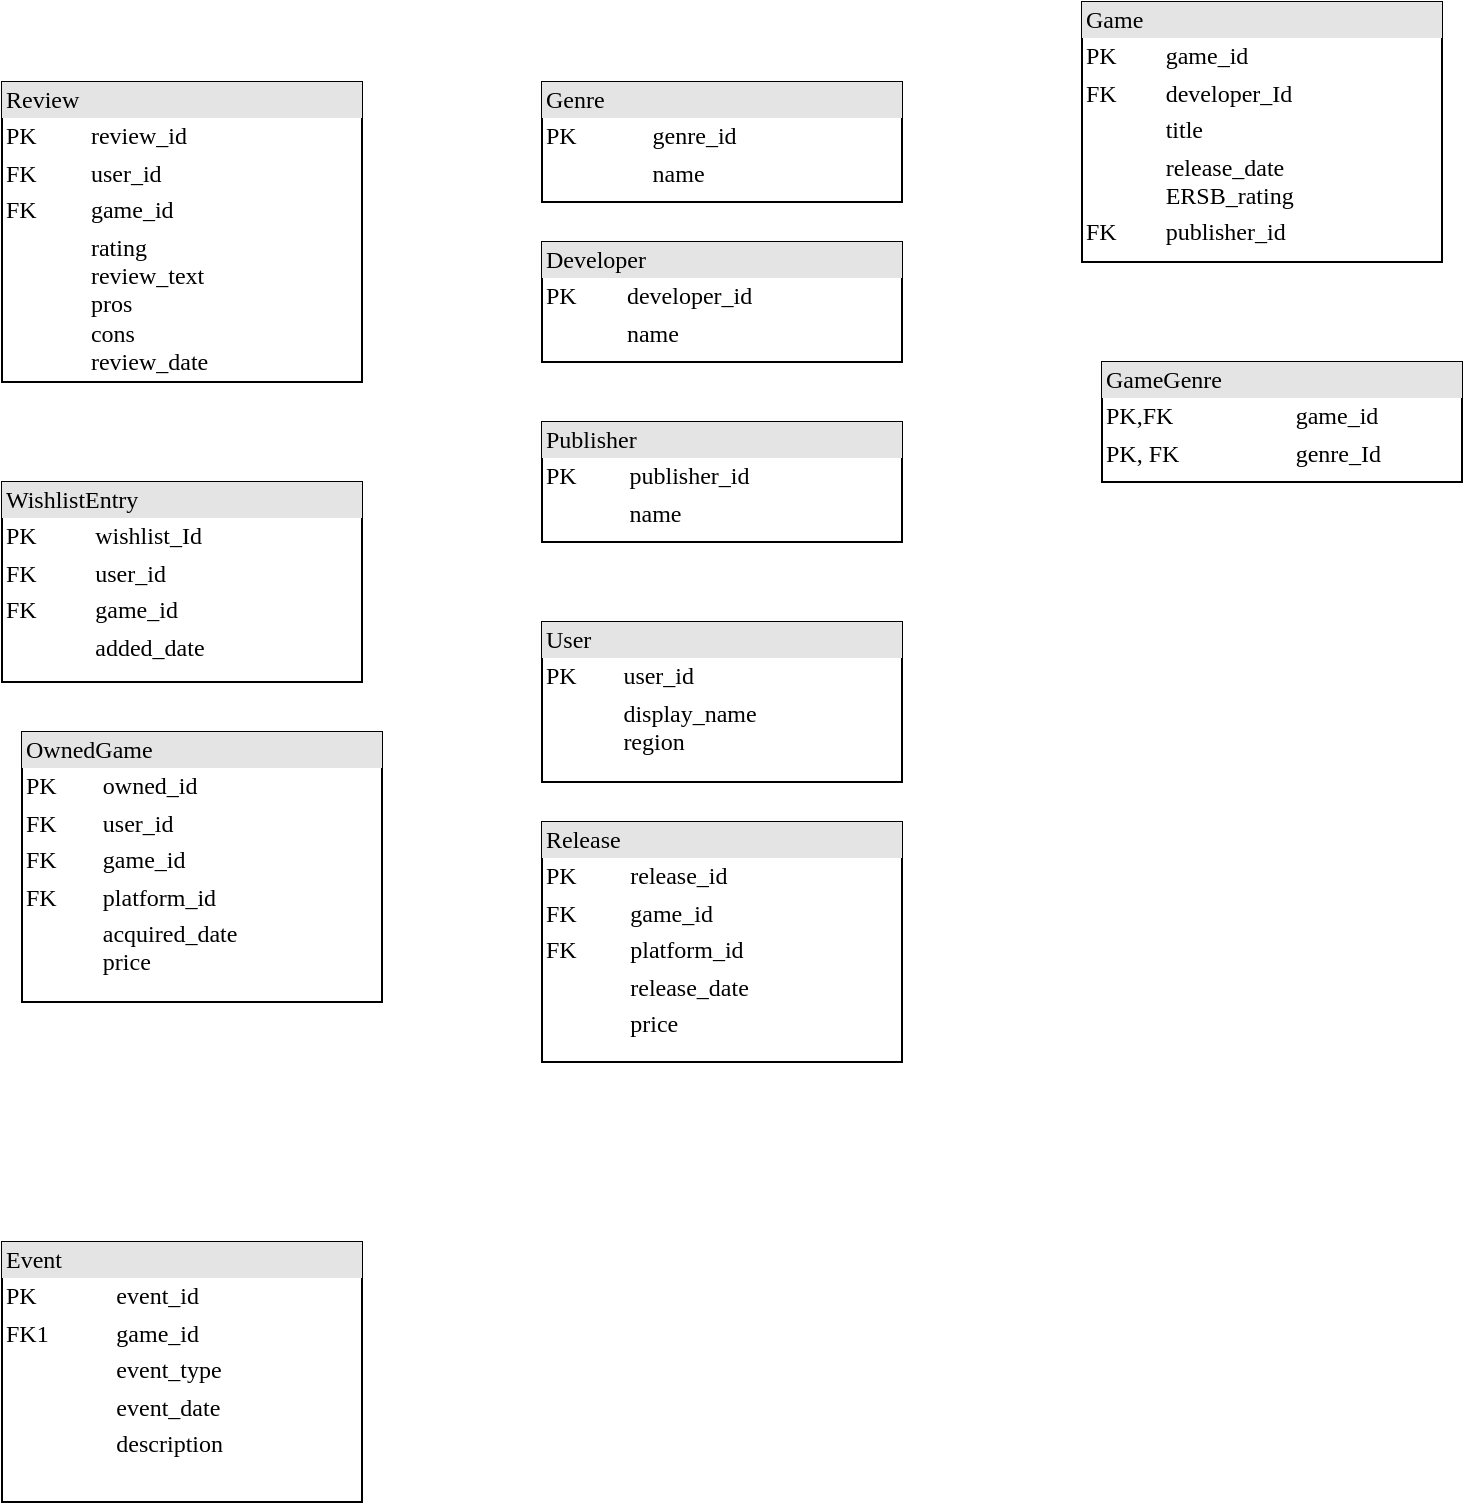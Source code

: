<mxfile version="28.2.7">
  <diagram name="Page-1" id="2ca16b54-16f6-2749-3443-fa8db7711227">
    <mxGraphModel dx="1042" dy="535" grid="1" gridSize="10" guides="1" tooltips="1" connect="1" arrows="1" fold="1" page="1" pageScale="1" pageWidth="1100" pageHeight="850" background="none" math="0" shadow="0">
      <root>
        <mxCell id="0" />
        <mxCell id="1" parent="0" />
        <mxCell id="2ed32ef02a7f4228-1" value="&lt;div style=&quot;box-sizing: border-box; width: 100%; background: rgb(228, 228, 228); padding: 2px;&quot;&gt;Review&lt;/div&gt;&lt;table style=&quot;width:100%;font-size:1em;&quot; cellpadding=&quot;2&quot; cellspacing=&quot;0&quot;&gt;&lt;tbody&gt;&lt;tr&gt;&lt;td&gt;PK&lt;/td&gt;&lt;td&gt;review_id&lt;/td&gt;&lt;/tr&gt;&lt;tr&gt;&lt;td&gt;FK&lt;/td&gt;&lt;td&gt;user_id&lt;/td&gt;&lt;/tr&gt;&lt;tr&gt;&lt;td&gt;FK&lt;/td&gt;&lt;td&gt;game_id&lt;/td&gt;&lt;/tr&gt;&lt;tr&gt;&lt;td&gt;&lt;/td&gt;&lt;td&gt;rating&lt;br&gt;review_text&lt;br&gt;pros&lt;br&gt;cons&lt;br&gt;review_date&lt;/td&gt;&lt;/tr&gt;&lt;/tbody&gt;&lt;/table&gt;" style="verticalAlign=top;align=left;overflow=fill;html=1;rounded=0;shadow=0;comic=0;labelBackgroundColor=none;strokeWidth=1;fontFamily=Verdana;fontSize=12" parent="1" vertex="1">
          <mxGeometry x="110" y="100" width="180" height="150" as="geometry" />
        </mxCell>
        <mxCell id="2ed32ef02a7f4228-3" value="&lt;div style=&quot;box-sizing: border-box; width: 100%; background: rgb(228, 228, 228); padding: 2px;&quot;&gt;Release&lt;/div&gt;&lt;table style=&quot;width: 100% ; font-size: 1em&quot; cellpadding=&quot;2&quot; cellspacing=&quot;0&quot;&gt;&lt;tbody&gt;&lt;tr&gt;&lt;td&gt;PK&lt;/td&gt;&lt;td&gt;release_id&lt;/td&gt;&lt;/tr&gt;&lt;tr&gt;&lt;td&gt;FK&lt;/td&gt;&lt;td&gt;game_id&lt;/td&gt;&lt;/tr&gt;&lt;tr&gt;&lt;td&gt;FK&lt;/td&gt;&lt;td&gt;platform_id&lt;/td&gt;&lt;/tr&gt;&lt;tr&gt;&lt;td&gt;&lt;/td&gt;&lt;td&gt;release_date&lt;/td&gt;&lt;/tr&gt;&lt;tr&gt;&lt;td&gt;&lt;br&gt;&lt;/td&gt;&lt;td&gt;price&lt;br&gt;&lt;/td&gt;&lt;/tr&gt;&lt;/tbody&gt;&lt;/table&gt;" style="verticalAlign=top;align=left;overflow=fill;html=1;rounded=0;shadow=0;comic=0;labelBackgroundColor=none;strokeWidth=1;fontFamily=Verdana;fontSize=12" parent="1" vertex="1">
          <mxGeometry x="380" y="470" width="180" height="120" as="geometry" />
        </mxCell>
        <mxCell id="2ed32ef02a7f4228-5" value="&lt;div style=&quot;box-sizing: border-box; width: 100%; background: rgb(228, 228, 228); padding: 2px;&quot;&gt;WishlistEntry&lt;/div&gt;&lt;table style=&quot;width:100%;font-size:1em;&quot; cellpadding=&quot;2&quot; cellspacing=&quot;0&quot;&gt;&lt;tbody&gt;&lt;tr&gt;&lt;td&gt;PK&lt;/td&gt;&lt;td&gt;wishlist_Id&lt;/td&gt;&lt;/tr&gt;&lt;tr&gt;&lt;td&gt;FK&lt;/td&gt;&lt;td&gt;user_id&lt;/td&gt;&lt;/tr&gt;&lt;tr&gt;&lt;td&gt;FK&lt;/td&gt;&lt;td&gt;game_id&lt;/td&gt;&lt;/tr&gt;&lt;tr&gt;&lt;td&gt;&lt;/td&gt;&lt;td&gt;added_date&lt;/td&gt;&lt;/tr&gt;&lt;/tbody&gt;&lt;/table&gt;" style="verticalAlign=top;align=left;overflow=fill;html=1;rounded=0;shadow=0;comic=0;labelBackgroundColor=none;strokeWidth=1;fontFamily=Verdana;fontSize=12" parent="1" vertex="1">
          <mxGeometry x="110" y="300" width="180" height="100" as="geometry" />
        </mxCell>
        <mxCell id="2ed32ef02a7f4228-7" value="&lt;div style=&quot;box-sizing: border-box; width: 100%; background: rgb(228, 228, 228); padding: 2px;&quot;&gt;Game&lt;/div&gt;&lt;table style=&quot;width: 100% ; font-size: 1em&quot; cellpadding=&quot;2&quot; cellspacing=&quot;0&quot;&gt;&lt;tbody&gt;&lt;tr&gt;&lt;td&gt;PK&lt;/td&gt;&lt;td&gt;game_id&lt;/td&gt;&lt;/tr&gt;&lt;tr&gt;&lt;td&gt;FK&lt;/td&gt;&lt;td&gt;developer_Id&lt;/td&gt;&lt;/tr&gt;&lt;tr&gt;&lt;td&gt;&lt;/td&gt;&lt;td&gt;title&lt;/td&gt;&lt;/tr&gt;&lt;tr&gt;&lt;td&gt;&lt;br&gt;&lt;/td&gt;&lt;td&gt;release_date&lt;br&gt;ERSB_rating&lt;/td&gt;&lt;/tr&gt;&lt;tr&gt;&lt;td&gt;FK&lt;br&gt;&lt;/td&gt;&lt;td&gt;publisher_id&lt;br&gt;&lt;/td&gt;&lt;/tr&gt;&lt;/tbody&gt;&lt;/table&gt;" style="verticalAlign=top;align=left;overflow=fill;html=1;rounded=0;shadow=0;comic=0;labelBackgroundColor=none;strokeWidth=1;fontFamily=Verdana;fontSize=12" parent="1" vertex="1">
          <mxGeometry x="650" y="60" width="180" height="130" as="geometry" />
        </mxCell>
        <mxCell id="2ed32ef02a7f4228-12" value="&lt;div style=&quot;box-sizing: border-box; width: 100%; background: rgb(228, 228, 228); padding: 2px;&quot;&gt;Event&lt;/div&gt;&lt;table style=&quot;width: 100% ; font-size: 1em&quot; cellpadding=&quot;2&quot; cellspacing=&quot;0&quot;&gt;&lt;tbody&gt;&lt;tr&gt;&lt;td&gt;PK&lt;/td&gt;&lt;td&gt;event_id&lt;/td&gt;&lt;/tr&gt;&lt;tr&gt;&lt;td&gt;FK1&lt;/td&gt;&lt;td&gt;game_id&lt;/td&gt;&lt;/tr&gt;&lt;tr&gt;&lt;td&gt;&lt;/td&gt;&lt;td&gt;event_type&lt;/td&gt;&lt;/tr&gt;&lt;tr&gt;&lt;td&gt;&lt;br&gt;&lt;/td&gt;&lt;td&gt;event_date&lt;br&gt;&lt;/td&gt;&lt;/tr&gt;&lt;tr&gt;&lt;td&gt;&lt;br&gt;&lt;/td&gt;&lt;td&gt;description&lt;br&gt;&lt;/td&gt;&lt;/tr&gt;&lt;/tbody&gt;&lt;/table&gt;" style="verticalAlign=top;align=left;overflow=fill;html=1;rounded=0;shadow=0;comic=0;labelBackgroundColor=none;strokeWidth=1;fontFamily=Verdana;fontSize=12" parent="1" vertex="1">
          <mxGeometry x="110" y="680" width="180" height="130" as="geometry" />
        </mxCell>
        <mxCell id="5XlaFVTemBwbjMJ2KEvl-1" value="&lt;div style=&quot;box-sizing: border-box; width: 100%; background: rgb(228, 228, 228); padding: 2px;&quot;&gt;Genre&lt;/div&gt;&lt;table style=&quot;width:100%;font-size:1em;&quot; cellpadding=&quot;2&quot; cellspacing=&quot;0&quot;&gt;&lt;tbody&gt;&lt;tr&gt;&lt;td&gt;PK&lt;/td&gt;&lt;td&gt;genre_id&lt;/td&gt;&lt;/tr&gt;&lt;tr&gt;&lt;td&gt;&lt;/td&gt;&lt;td&gt;name&lt;/td&gt;&lt;/tr&gt;&lt;/tbody&gt;&lt;/table&gt;" style="verticalAlign=top;align=left;overflow=fill;html=1;rounded=0;shadow=0;comic=0;labelBackgroundColor=none;strokeWidth=1;fontFamily=Verdana;fontSize=12" vertex="1" parent="1">
          <mxGeometry x="380" y="100" width="180" height="60" as="geometry" />
        </mxCell>
        <mxCell id="5XlaFVTemBwbjMJ2KEvl-2" value="&lt;div style=&quot;box-sizing: border-box; width: 100%; background: rgb(228, 228, 228); padding: 2px;&quot;&gt;GameGenre&lt;/div&gt;&lt;table style=&quot;width: 100% ; font-size: 1em&quot; cellpadding=&quot;2&quot; cellspacing=&quot;0&quot;&gt;&lt;tbody&gt;&lt;tr&gt;&lt;td&gt;PK,FK&lt;/td&gt;&lt;td&gt;game_id&lt;/td&gt;&lt;/tr&gt;&lt;tr&gt;&lt;td&gt;PK, FK&lt;span style=&quot;white-space: pre;&quot;&gt;&#x9;&lt;/span&gt;&lt;br&gt;&lt;/td&gt;&lt;td&gt;genre_Id&lt;/td&gt;&lt;/tr&gt;&lt;/tbody&gt;&lt;/table&gt;" style="verticalAlign=top;align=left;overflow=fill;html=1;rounded=0;shadow=0;comic=0;labelBackgroundColor=none;strokeWidth=1;fontFamily=Verdana;fontSize=12" vertex="1" parent="1">
          <mxGeometry x="660" y="240" width="180" height="60" as="geometry" />
        </mxCell>
        <mxCell id="5XlaFVTemBwbjMJ2KEvl-3" value="&lt;div style=&quot;box-sizing: border-box; width: 100%; background: rgb(228, 228, 228); padding: 2px;&quot;&gt;Developer&lt;/div&gt;&lt;table style=&quot;width:100%;font-size:1em;&quot; cellpadding=&quot;2&quot; cellspacing=&quot;0&quot;&gt;&lt;tbody&gt;&lt;tr&gt;&lt;td&gt;PK&lt;/td&gt;&lt;td&gt;developer_id&lt;/td&gt;&lt;/tr&gt;&lt;tr&gt;&lt;td&gt;&lt;/td&gt;&lt;td&gt;name&lt;/td&gt;&lt;/tr&gt;&lt;/tbody&gt;&lt;/table&gt;" style="verticalAlign=top;align=left;overflow=fill;html=1;rounded=0;shadow=0;comic=0;labelBackgroundColor=none;strokeWidth=1;fontFamily=Verdana;fontSize=12" vertex="1" parent="1">
          <mxGeometry x="380" y="180" width="180" height="60" as="geometry" />
        </mxCell>
        <mxCell id="5XlaFVTemBwbjMJ2KEvl-4" value="&lt;div style=&quot;box-sizing: border-box; width: 100%; background: rgb(228, 228, 228); padding: 2px;&quot;&gt;Publisher&lt;/div&gt;&lt;table style=&quot;width:100%;font-size:1em;&quot; cellpadding=&quot;2&quot; cellspacing=&quot;0&quot;&gt;&lt;tbody&gt;&lt;tr&gt;&lt;td&gt;PK&lt;/td&gt;&lt;td&gt;publisher_id&lt;/td&gt;&lt;/tr&gt;&lt;tr&gt;&lt;td&gt;&lt;/td&gt;&lt;td&gt;name&lt;/td&gt;&lt;/tr&gt;&lt;/tbody&gt;&lt;/table&gt;" style="verticalAlign=top;align=left;overflow=fill;html=1;rounded=0;shadow=0;comic=0;labelBackgroundColor=none;strokeWidth=1;fontFamily=Verdana;fontSize=12" vertex="1" parent="1">
          <mxGeometry x="380" y="270" width="180" height="60" as="geometry" />
        </mxCell>
        <mxCell id="5XlaFVTemBwbjMJ2KEvl-5" value="&lt;div style=&quot;box-sizing: border-box; width: 100%; background: rgb(228, 228, 228); padding: 2px;&quot;&gt;User&lt;/div&gt;&lt;table style=&quot;width:100%;font-size:1em;&quot; cellpadding=&quot;2&quot; cellspacing=&quot;0&quot;&gt;&lt;tbody&gt;&lt;tr&gt;&lt;td&gt;PK&lt;/td&gt;&lt;td&gt;user_id&lt;/td&gt;&lt;/tr&gt;&lt;tr&gt;&lt;td&gt;&lt;/td&gt;&lt;td&gt;display_name&lt;br&gt;region&lt;/td&gt;&lt;/tr&gt;&lt;/tbody&gt;&lt;/table&gt;" style="verticalAlign=top;align=left;overflow=fill;html=1;rounded=0;shadow=0;comic=0;labelBackgroundColor=none;strokeWidth=1;fontFamily=Verdana;fontSize=12" vertex="1" parent="1">
          <mxGeometry x="380" y="370" width="180" height="80" as="geometry" />
        </mxCell>
        <mxCell id="5XlaFVTemBwbjMJ2KEvl-6" value="&lt;div style=&quot;box-sizing: border-box; width: 100%; background: rgb(228, 228, 228); padding: 2px;&quot;&gt;OwnedGame&lt;/div&gt;&lt;table style=&quot;width:100%;font-size:1em;&quot; cellpadding=&quot;2&quot; cellspacing=&quot;0&quot;&gt;&lt;tbody&gt;&lt;tr&gt;&lt;td&gt;PK&lt;/td&gt;&lt;td&gt;owned_id&lt;/td&gt;&lt;/tr&gt;&lt;tr&gt;&lt;td&gt;FK&lt;/td&gt;&lt;td&gt;user_id&lt;/td&gt;&lt;/tr&gt;&lt;tr&gt;&lt;td&gt;FK&lt;/td&gt;&lt;td&gt;game_id&lt;/td&gt;&lt;/tr&gt;&lt;tr&gt;&lt;td&gt;FK&lt;/td&gt;&lt;td&gt;platform_id&lt;/td&gt;&lt;/tr&gt;&lt;tr&gt;&lt;td&gt;&lt;/td&gt;&lt;td&gt;acquired_date&lt;br&gt;price&lt;/td&gt;&lt;/tr&gt;&lt;/tbody&gt;&lt;/table&gt;" style="verticalAlign=top;align=left;overflow=fill;html=1;rounded=0;shadow=0;comic=0;labelBackgroundColor=none;strokeWidth=1;fontFamily=Verdana;fontSize=12" vertex="1" parent="1">
          <mxGeometry x="120" y="425" width="180" height="135" as="geometry" />
        </mxCell>
      </root>
    </mxGraphModel>
  </diagram>
</mxfile>
